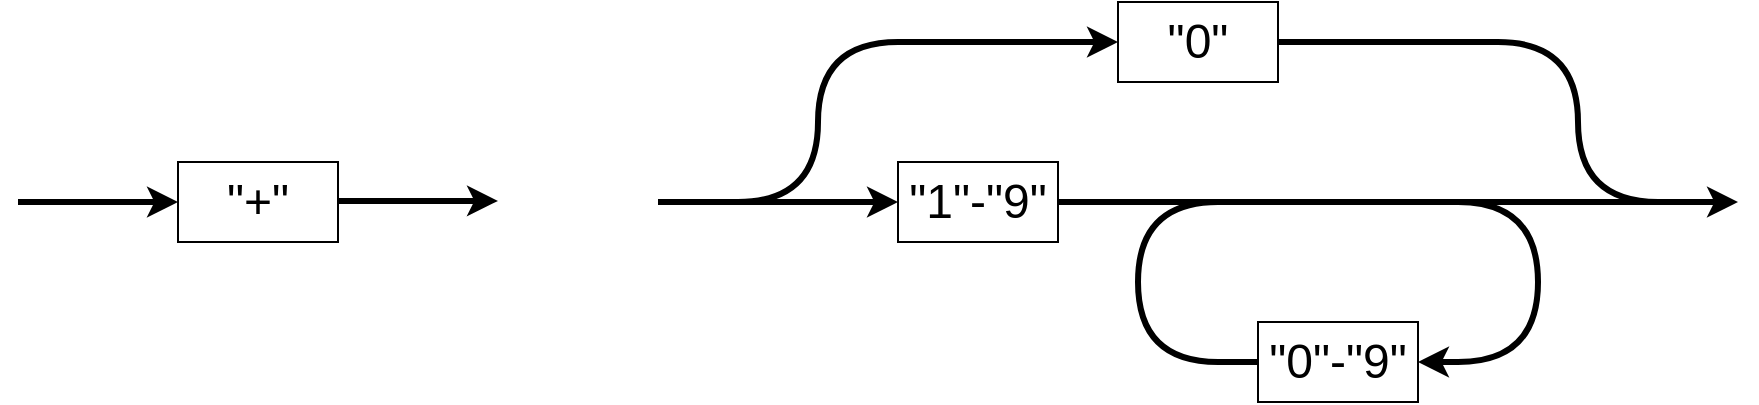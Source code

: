 <mxfile version="22.1.18" type="device">
  <diagram name="第 1 页" id="Hvlb4z3VNub0-QKdbvLu">
    <mxGraphModel dx="1140" dy="726" grid="1" gridSize="10" guides="1" tooltips="1" connect="1" arrows="1" fold="1" page="1" pageScale="1" pageWidth="1600" pageHeight="1200" math="0" shadow="0">
      <root>
        <mxCell id="0" />
        <mxCell id="1" parent="0" />
        <mxCell id="EsLYRpjC3101yUTi2n-E-1" value="&quot;+&quot;" style="rounded=0;whiteSpace=wrap;html=1;fontSize=24;" vertex="1" parent="1">
          <mxGeometry x="360" y="470" width="80" height="40" as="geometry" />
        </mxCell>
        <mxCell id="EsLYRpjC3101yUTi2n-E-25" value="&quot;0&quot;" style="rounded=0;whiteSpace=wrap;html=1;fontSize=24;" vertex="1" parent="1">
          <mxGeometry x="830" y="390" width="80" height="40" as="geometry" />
        </mxCell>
        <mxCell id="EsLYRpjC3101yUTi2n-E-28" style="edgeStyle=orthogonalEdgeStyle;rounded=0;orthogonalLoop=1;jettySize=auto;html=1;strokeWidth=3;" edge="1" parent="1" source="EsLYRpjC3101yUTi2n-E-26">
          <mxGeometry relative="1" as="geometry">
            <mxPoint x="1140" y="490" as="targetPoint" />
          </mxGeometry>
        </mxCell>
        <mxCell id="EsLYRpjC3101yUTi2n-E-26" value="&quot;1&quot;-&quot;9&quot;" style="rounded=0;whiteSpace=wrap;html=1;fontSize=24;" vertex="1" parent="1">
          <mxGeometry x="720" y="470" width="80" height="40" as="geometry" />
        </mxCell>
        <mxCell id="EsLYRpjC3101yUTi2n-E-36" value="" style="endArrow=classic;html=1;rounded=0;entryX=0;entryY=0.5;entryDx=0;entryDy=0;strokeWidth=3;" edge="1" parent="1" target="EsLYRpjC3101yUTi2n-E-26">
          <mxGeometry width="50" height="50" relative="1" as="geometry">
            <mxPoint x="600" y="490" as="sourcePoint" />
            <mxPoint x="640" y="490" as="targetPoint" />
          </mxGeometry>
        </mxCell>
        <mxCell id="EsLYRpjC3101yUTi2n-E-38" value="" style="curved=1;endArrow=none;html=1;rounded=0;endFill=0;strokeWidth=3;" edge="1" parent="1">
          <mxGeometry width="50" height="50" relative="1" as="geometry">
            <mxPoint x="640" y="490" as="sourcePoint" />
            <mxPoint x="680" y="450" as="targetPoint" />
            <Array as="points">
              <mxPoint x="680" y="490" />
            </Array>
          </mxGeometry>
        </mxCell>
        <mxCell id="EsLYRpjC3101yUTi2n-E-40" value="" style="curved=1;endArrow=none;html=1;rounded=0;strokeWidth=3;endFill=0;" edge="1" parent="1">
          <mxGeometry width="50" height="50" relative="1" as="geometry">
            <mxPoint x="680" y="450" as="sourcePoint" />
            <mxPoint x="720" y="410" as="targetPoint" />
            <Array as="points">
              <mxPoint x="680" y="410" />
            </Array>
          </mxGeometry>
        </mxCell>
        <mxCell id="EsLYRpjC3101yUTi2n-E-41" value="" style="curved=1;endArrow=none;html=1;rounded=0;strokeWidth=3;endFill=0;" edge="1" parent="1">
          <mxGeometry width="50" height="50" relative="1" as="geometry">
            <mxPoint x="840" y="530" as="sourcePoint" />
            <mxPoint x="880" y="490" as="targetPoint" />
            <Array as="points">
              <mxPoint x="840" y="490" />
            </Array>
          </mxGeometry>
        </mxCell>
        <mxCell id="EsLYRpjC3101yUTi2n-E-42" value="" style="curved=1;endArrow=none;html=1;rounded=0;endFill=0;strokeWidth=3;" edge="1" parent="1">
          <mxGeometry width="50" height="50" relative="1" as="geometry">
            <mxPoint x="880" y="570" as="sourcePoint" />
            <mxPoint x="840" y="530" as="targetPoint" />
            <Array as="points">
              <mxPoint x="840" y="570" />
            </Array>
          </mxGeometry>
        </mxCell>
        <mxCell id="EsLYRpjC3101yUTi2n-E-43" value="" style="curved=1;endArrow=none;html=1;rounded=0;strokeWidth=3;endFill=0;" edge="1" parent="1">
          <mxGeometry width="50" height="50" relative="1" as="geometry">
            <mxPoint x="1000" y="490" as="sourcePoint" />
            <mxPoint x="1040" y="530" as="targetPoint" />
            <Array as="points">
              <mxPoint x="1040" y="490" />
            </Array>
          </mxGeometry>
        </mxCell>
        <mxCell id="EsLYRpjC3101yUTi2n-E-44" value="" style="curved=1;endArrow=none;html=1;rounded=0;endFill=0;strokeWidth=3;" edge="1" parent="1">
          <mxGeometry width="50" height="50" relative="1" as="geometry">
            <mxPoint x="1000" y="570" as="sourcePoint" />
            <mxPoint x="1040" y="530" as="targetPoint" />
            <Array as="points">
              <mxPoint x="1040" y="570" />
            </Array>
          </mxGeometry>
        </mxCell>
        <mxCell id="EsLYRpjC3101yUTi2n-E-45" value="" style="endArrow=none;html=1;rounded=0;strokeWidth=3;endFill=0;startArrow=classic;startFill=1;" edge="1" parent="1" source="EsLYRpjC3101yUTi2n-E-27">
          <mxGeometry width="50" height="50" relative="1" as="geometry">
            <mxPoint x="880" y="570" as="sourcePoint" />
            <mxPoint x="1000" y="570" as="targetPoint" />
          </mxGeometry>
        </mxCell>
        <mxCell id="EsLYRpjC3101yUTi2n-E-46" value="" style="endArrow=classic;html=1;rounded=0;strokeWidth=3;" edge="1" parent="1" target="EsLYRpjC3101yUTi2n-E-25">
          <mxGeometry width="50" height="50" relative="1" as="geometry">
            <mxPoint x="720" y="410" as="sourcePoint" />
            <mxPoint x="780" y="400" as="targetPoint" />
          </mxGeometry>
        </mxCell>
        <mxCell id="EsLYRpjC3101yUTi2n-E-47" value="" style="endArrow=none;html=1;rounded=0;strokeWidth=3;" edge="1" parent="1" source="EsLYRpjC3101yUTi2n-E-25">
          <mxGeometry width="50" height="50" relative="1" as="geometry">
            <mxPoint x="940" y="440" as="sourcePoint" />
            <mxPoint x="1020" y="410" as="targetPoint" />
          </mxGeometry>
        </mxCell>
        <mxCell id="EsLYRpjC3101yUTi2n-E-49" value="" style="endArrow=none;html=1;rounded=0;strokeWidth=3;" edge="1" parent="1" target="EsLYRpjC3101yUTi2n-E-27">
          <mxGeometry width="50" height="50" relative="1" as="geometry">
            <mxPoint x="880" y="570" as="sourcePoint" />
            <mxPoint x="1000" y="570" as="targetPoint" />
          </mxGeometry>
        </mxCell>
        <mxCell id="EsLYRpjC3101yUTi2n-E-27" value="&quot;0&quot;-&quot;9&quot;" style="rounded=0;whiteSpace=wrap;html=1;fontSize=24;" vertex="1" parent="1">
          <mxGeometry x="900" y="550" width="80" height="40" as="geometry" />
        </mxCell>
        <mxCell id="EsLYRpjC3101yUTi2n-E-50" value="" style="curved=1;endArrow=none;html=1;rounded=0;strokeWidth=3;endFill=0;" edge="1" parent="1">
          <mxGeometry width="50" height="50" relative="1" as="geometry">
            <mxPoint x="1020" y="410" as="sourcePoint" />
            <mxPoint x="1060" y="450" as="targetPoint" />
            <Array as="points">
              <mxPoint x="1060" y="410" />
            </Array>
          </mxGeometry>
        </mxCell>
        <mxCell id="EsLYRpjC3101yUTi2n-E-51" value="" style="curved=1;endArrow=none;html=1;rounded=0;endFill=0;strokeWidth=3;" edge="1" parent="1">
          <mxGeometry width="50" height="50" relative="1" as="geometry">
            <mxPoint x="1100" y="490" as="sourcePoint" />
            <mxPoint x="1060" y="450" as="targetPoint" />
            <Array as="points">
              <mxPoint x="1060" y="490" />
            </Array>
          </mxGeometry>
        </mxCell>
        <mxCell id="EsLYRpjC3101yUTi2n-E-52" value="" style="endArrow=classic;html=1;rounded=0;strokeWidth=3;" edge="1" parent="1" target="EsLYRpjC3101yUTi2n-E-1">
          <mxGeometry width="50" height="50" relative="1" as="geometry">
            <mxPoint x="280" y="490" as="sourcePoint" />
            <mxPoint x="320" y="480" as="targetPoint" />
          </mxGeometry>
        </mxCell>
        <mxCell id="EsLYRpjC3101yUTi2n-E-53" value="" style="endArrow=classic;html=1;rounded=0;strokeWidth=3;" edge="1" parent="1">
          <mxGeometry width="50" height="50" relative="1" as="geometry">
            <mxPoint x="440" y="489.44" as="sourcePoint" />
            <mxPoint x="520" y="489.44" as="targetPoint" />
          </mxGeometry>
        </mxCell>
      </root>
    </mxGraphModel>
  </diagram>
</mxfile>
